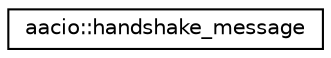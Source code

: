 digraph "Graphical Class Hierarchy"
{
  edge [fontname="Helvetica",fontsize="10",labelfontname="Helvetica",labelfontsize="10"];
  node [fontname="Helvetica",fontsize="10",shape=record];
  rankdir="LR";
  Node0 [label="aacio::handshake_message",height=0.2,width=0.4,color="black", fillcolor="white", style="filled",URL="$structaacio_1_1handshake__message.html"];
}

